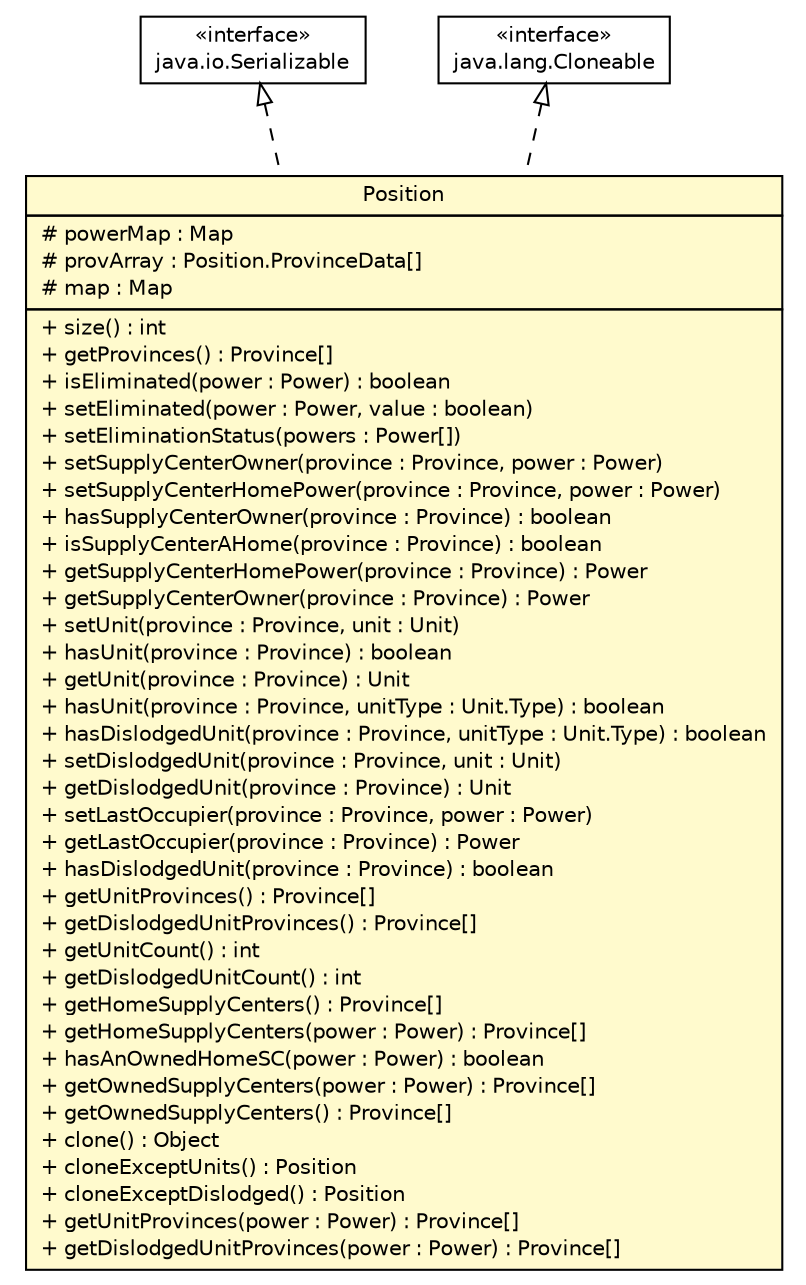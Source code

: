 #!/usr/local/bin/dot
#
# Class diagram 
# Generated by UMLGraph version 5.2 (http://www.umlgraph.org/)
#

digraph G {
	edge [fontname="Helvetica",fontsize=10,labelfontname="Helvetica",labelfontsize=10];
	node [fontname="Helvetica",fontsize=10,shape=plaintext];
	nodesep=0.25;
	ranksep=0.5;
	// dip.world.Position
	c8853 [label=<<table title="dip.world.Position" border="0" cellborder="1" cellspacing="0" cellpadding="2" port="p" bgcolor="lemonChiffon" href="./Position.html">
		<tr><td><table border="0" cellspacing="0" cellpadding="1">
<tr><td align="center" balign="center"> Position </td></tr>
		</table></td></tr>
		<tr><td><table border="0" cellspacing="0" cellpadding="1">
<tr><td align="left" balign="left"> # powerMap : Map </td></tr>
<tr><td align="left" balign="left"> # provArray : Position.ProvinceData[] </td></tr>
<tr><td align="left" balign="left"> # map : Map </td></tr>
		</table></td></tr>
		<tr><td><table border="0" cellspacing="0" cellpadding="1">
<tr><td align="left" balign="left"> + size() : int </td></tr>
<tr><td align="left" balign="left"> + getProvinces() : Province[] </td></tr>
<tr><td align="left" balign="left"> + isEliminated(power : Power) : boolean </td></tr>
<tr><td align="left" balign="left"> + setEliminated(power : Power, value : boolean) </td></tr>
<tr><td align="left" balign="left"> + setEliminationStatus(powers : Power[]) </td></tr>
<tr><td align="left" balign="left"> + setSupplyCenterOwner(province : Province, power : Power) </td></tr>
<tr><td align="left" balign="left"> + setSupplyCenterHomePower(province : Province, power : Power) </td></tr>
<tr><td align="left" balign="left"> + hasSupplyCenterOwner(province : Province) : boolean </td></tr>
<tr><td align="left" balign="left"> + isSupplyCenterAHome(province : Province) : boolean </td></tr>
<tr><td align="left" balign="left"> + getSupplyCenterHomePower(province : Province) : Power </td></tr>
<tr><td align="left" balign="left"> + getSupplyCenterOwner(province : Province) : Power </td></tr>
<tr><td align="left" balign="left"> + setUnit(province : Province, unit : Unit) </td></tr>
<tr><td align="left" balign="left"> + hasUnit(province : Province) : boolean </td></tr>
<tr><td align="left" balign="left"> + getUnit(province : Province) : Unit </td></tr>
<tr><td align="left" balign="left"> + hasUnit(province : Province, unitType : Unit.Type) : boolean </td></tr>
<tr><td align="left" balign="left"> + hasDislodgedUnit(province : Province, unitType : Unit.Type) : boolean </td></tr>
<tr><td align="left" balign="left"> + setDislodgedUnit(province : Province, unit : Unit) </td></tr>
<tr><td align="left" balign="left"> + getDislodgedUnit(province : Province) : Unit </td></tr>
<tr><td align="left" balign="left"> + setLastOccupier(province : Province, power : Power) </td></tr>
<tr><td align="left" balign="left"> + getLastOccupier(province : Province) : Power </td></tr>
<tr><td align="left" balign="left"> + hasDislodgedUnit(province : Province) : boolean </td></tr>
<tr><td align="left" balign="left"> + getUnitProvinces() : Province[] </td></tr>
<tr><td align="left" balign="left"> + getDislodgedUnitProvinces() : Province[] </td></tr>
<tr><td align="left" balign="left"> + getUnitCount() : int </td></tr>
<tr><td align="left" balign="left"> + getDislodgedUnitCount() : int </td></tr>
<tr><td align="left" balign="left"> + getHomeSupplyCenters() : Province[] </td></tr>
<tr><td align="left" balign="left"> + getHomeSupplyCenters(power : Power) : Province[] </td></tr>
<tr><td align="left" balign="left"> + hasAnOwnedHomeSC(power : Power) : boolean </td></tr>
<tr><td align="left" balign="left"> + getOwnedSupplyCenters(power : Power) : Province[] </td></tr>
<tr><td align="left" balign="left"> + getOwnedSupplyCenters() : Province[] </td></tr>
<tr><td align="left" balign="left"> + clone() : Object </td></tr>
<tr><td align="left" balign="left"> + cloneExceptUnits() : Position </td></tr>
<tr><td align="left" balign="left"> + cloneExceptDislodged() : Position </td></tr>
<tr><td align="left" balign="left"> + getUnitProvinces(power : Power) : Province[] </td></tr>
<tr><td align="left" balign="left"> + getDislodgedUnitProvinces(power : Power) : Province[] </td></tr>
		</table></td></tr>
		</table>>, fontname="Helvetica", fontcolor="black", fontsize=10.0];
	//dip.world.Position implements java.io.Serializable
	c8883:p -> c8853:p [dir=back,arrowtail=empty,style=dashed];
	//dip.world.Position implements java.lang.Cloneable
	c8884:p -> c8853:p [dir=back,arrowtail=empty,style=dashed];
	// java.io.Serializable
	c8883 [label=<<table title="java.io.Serializable" border="0" cellborder="1" cellspacing="0" cellpadding="2" port="p" href="http://java.sun.com/j2se/1.4.2/docs/api/java/io/Serializable.html">
		<tr><td><table border="0" cellspacing="0" cellpadding="1">
<tr><td align="center" balign="center"> &#171;interface&#187; </td></tr>
<tr><td align="center" balign="center"> java.io.Serializable </td></tr>
		</table></td></tr>
		</table>>, fontname="Helvetica", fontcolor="black", fontsize=10.0];
	// java.lang.Cloneable
	c8884 [label=<<table title="java.lang.Cloneable" border="0" cellborder="1" cellspacing="0" cellpadding="2" port="p" href="http://java.sun.com/j2se/1.4.2/docs/api/java/lang/Cloneable.html">
		<tr><td><table border="0" cellspacing="0" cellpadding="1">
<tr><td align="center" balign="center"> &#171;interface&#187; </td></tr>
<tr><td align="center" balign="center"> java.lang.Cloneable </td></tr>
		</table></td></tr>
		</table>>, fontname="Helvetica", fontcolor="black", fontsize=10.0];
}

